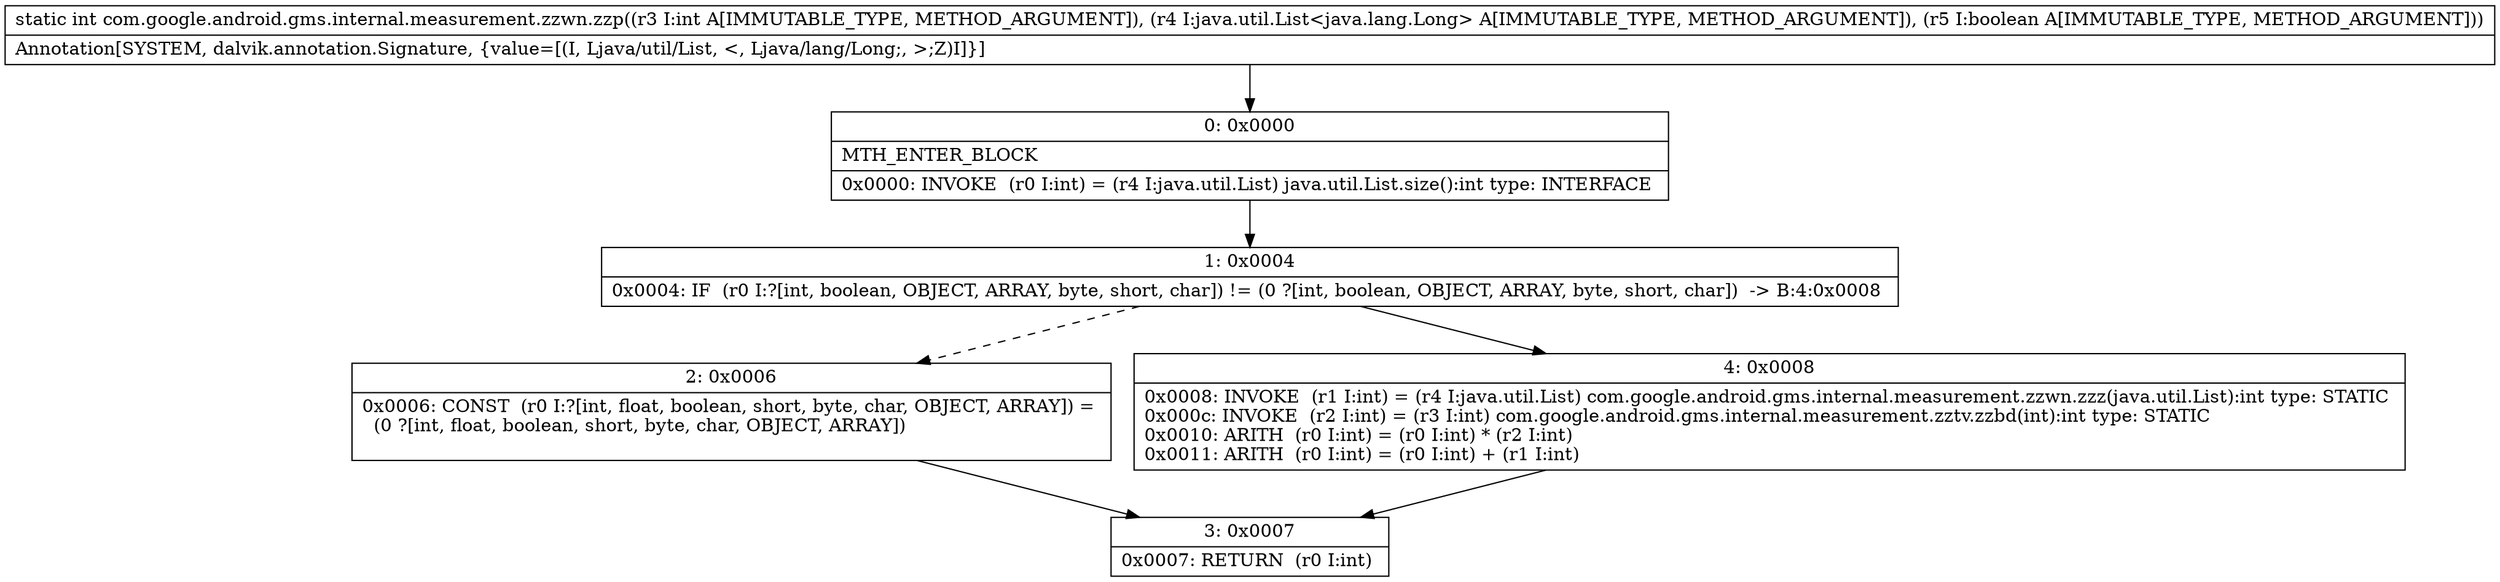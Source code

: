 digraph "CFG forcom.google.android.gms.internal.measurement.zzwn.zzp(ILjava\/util\/List;Z)I" {
Node_0 [shape=record,label="{0\:\ 0x0000|MTH_ENTER_BLOCK\l|0x0000: INVOKE  (r0 I:int) = (r4 I:java.util.List) java.util.List.size():int type: INTERFACE \l}"];
Node_1 [shape=record,label="{1\:\ 0x0004|0x0004: IF  (r0 I:?[int, boolean, OBJECT, ARRAY, byte, short, char]) != (0 ?[int, boolean, OBJECT, ARRAY, byte, short, char])  \-\> B:4:0x0008 \l}"];
Node_2 [shape=record,label="{2\:\ 0x0006|0x0006: CONST  (r0 I:?[int, float, boolean, short, byte, char, OBJECT, ARRAY]) = \l  (0 ?[int, float, boolean, short, byte, char, OBJECT, ARRAY])\l \l}"];
Node_3 [shape=record,label="{3\:\ 0x0007|0x0007: RETURN  (r0 I:int) \l}"];
Node_4 [shape=record,label="{4\:\ 0x0008|0x0008: INVOKE  (r1 I:int) = (r4 I:java.util.List) com.google.android.gms.internal.measurement.zzwn.zzz(java.util.List):int type: STATIC \l0x000c: INVOKE  (r2 I:int) = (r3 I:int) com.google.android.gms.internal.measurement.zztv.zzbd(int):int type: STATIC \l0x0010: ARITH  (r0 I:int) = (r0 I:int) * (r2 I:int) \l0x0011: ARITH  (r0 I:int) = (r0 I:int) + (r1 I:int) \l}"];
MethodNode[shape=record,label="{static int com.google.android.gms.internal.measurement.zzwn.zzp((r3 I:int A[IMMUTABLE_TYPE, METHOD_ARGUMENT]), (r4 I:java.util.List\<java.lang.Long\> A[IMMUTABLE_TYPE, METHOD_ARGUMENT]), (r5 I:boolean A[IMMUTABLE_TYPE, METHOD_ARGUMENT]))  | Annotation[SYSTEM, dalvik.annotation.Signature, \{value=[(I, Ljava\/util\/List, \<, Ljava\/lang\/Long;, \>;Z)I]\}]\l}"];
MethodNode -> Node_0;
Node_0 -> Node_1;
Node_1 -> Node_2[style=dashed];
Node_1 -> Node_4;
Node_2 -> Node_3;
Node_4 -> Node_3;
}

